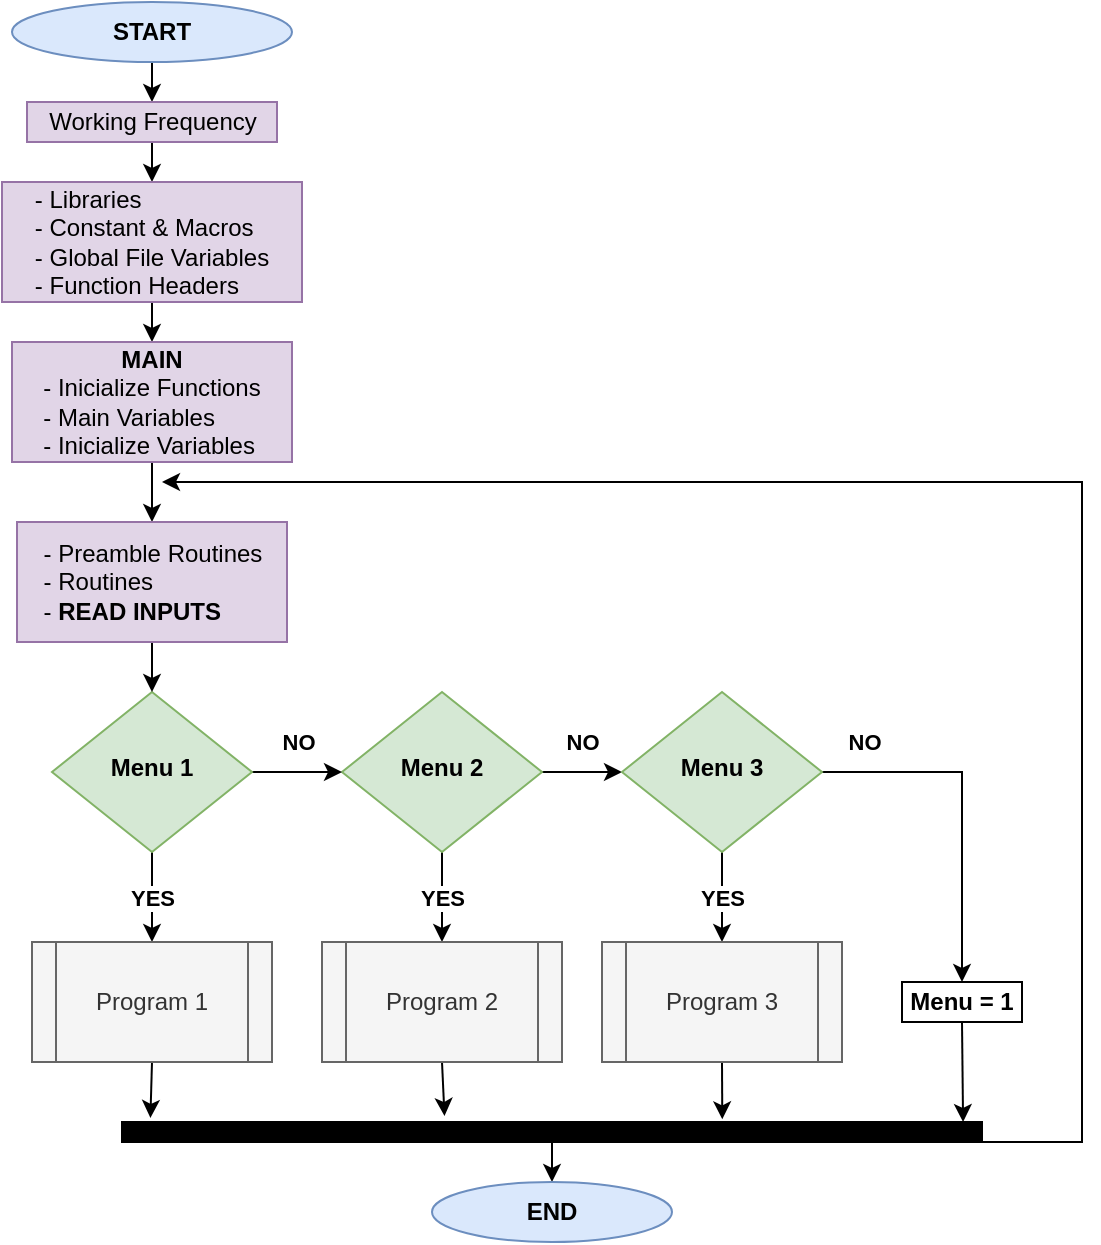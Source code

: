 <mxfile version="13.10.4" type="device"><diagram id="C5RBs43oDa-KdzZeNtuy" name="Page-1"><mxGraphModel dx="2017" dy="955" grid="1" gridSize="10" guides="1" tooltips="1" connect="1" arrows="1" fold="1" page="1" pageScale="1" pageWidth="827" pageHeight="1169" math="0" shadow="0"><root><mxCell id="WIyWlLk6GJQsqaUBKTNV-0"/><mxCell id="WIyWlLk6GJQsqaUBKTNV-1" parent="WIyWlLk6GJQsqaUBKTNV-0"/><mxCell id="zEfZ2qAIhiFN1E6vTMtc-9" value="&lt;b&gt;NO&lt;/b&gt;" style="edgeStyle=orthogonalEdgeStyle;rounded=0;orthogonalLoop=1;jettySize=auto;html=1;exitX=1;exitY=0.5;exitDx=0;exitDy=0;entryX=0;entryY=0.5;entryDx=0;entryDy=0;" edge="1" parent="WIyWlLk6GJQsqaUBKTNV-1" source="WIyWlLk6GJQsqaUBKTNV-6" target="zEfZ2qAIhiFN1E6vTMtc-5"><mxGeometry y="15" relative="1" as="geometry"><mxPoint as="offset"/></mxGeometry></mxCell><mxCell id="zEfZ2qAIhiFN1E6vTMtc-48" value="&lt;b&gt;YES&lt;/b&gt;" style="edgeStyle=none;rounded=0;orthogonalLoop=1;jettySize=auto;html=1;exitX=0.5;exitY=1;exitDx=0;exitDy=0;entryX=0.5;entryY=0;entryDx=0;entryDy=0;" edge="1" parent="WIyWlLk6GJQsqaUBKTNV-1" source="WIyWlLk6GJQsqaUBKTNV-6" target="zEfZ2qAIhiFN1E6vTMtc-11"><mxGeometry relative="1" as="geometry"/></mxCell><mxCell id="WIyWlLk6GJQsqaUBKTNV-6" value="&lt;b&gt;Menu 2&lt;/b&gt;" style="rhombus;whiteSpace=wrap;html=1;shadow=0;fontFamily=Helvetica;fontSize=12;align=center;strokeWidth=1;spacing=6;spacingTop=-4;fillColor=#d5e8d4;strokeColor=#82b366;" parent="WIyWlLk6GJQsqaUBKTNV-1" vertex="1"><mxGeometry x="210" y="385" width="100" height="80" as="geometry"/></mxCell><mxCell id="zEfZ2qAIhiFN1E6vTMtc-8" value="&lt;b&gt;NO&lt;/b&gt;" style="edgeStyle=orthogonalEdgeStyle;rounded=0;orthogonalLoop=1;jettySize=auto;html=1;exitX=1;exitY=0.5;exitDx=0;exitDy=0;entryX=0;entryY=0.5;entryDx=0;entryDy=0;" edge="1" parent="WIyWlLk6GJQsqaUBKTNV-1" source="WIyWlLk6GJQsqaUBKTNV-10" target="WIyWlLk6GJQsqaUBKTNV-6"><mxGeometry y="15" relative="1" as="geometry"><mxPoint as="offset"/></mxGeometry></mxCell><mxCell id="zEfZ2qAIhiFN1E6vTMtc-49" value="&lt;b&gt;YES&lt;/b&gt;" style="edgeStyle=none;rounded=0;orthogonalLoop=1;jettySize=auto;html=1;exitX=0.5;exitY=1;exitDx=0;exitDy=0;entryX=0.5;entryY=0;entryDx=0;entryDy=0;" edge="1" parent="WIyWlLk6GJQsqaUBKTNV-1" source="WIyWlLk6GJQsqaUBKTNV-10" target="zEfZ2qAIhiFN1E6vTMtc-10"><mxGeometry relative="1" as="geometry"/></mxCell><mxCell id="WIyWlLk6GJQsqaUBKTNV-10" value="&lt;b&gt;Menu 1&lt;/b&gt;" style="rhombus;whiteSpace=wrap;html=1;shadow=0;fontFamily=Helvetica;fontSize=12;align=center;strokeWidth=1;spacing=6;spacingTop=-4;fillColor=#d5e8d4;strokeColor=#82b366;" parent="WIyWlLk6GJQsqaUBKTNV-1" vertex="1"><mxGeometry x="65" y="385" width="100" height="80" as="geometry"/></mxCell><mxCell id="zEfZ2qAIhiFN1E6vTMtc-39" style="edgeStyle=orthogonalEdgeStyle;rounded=0;orthogonalLoop=1;jettySize=auto;html=1;exitX=0.5;exitY=1;exitDx=0;exitDy=0;entryX=0.5;entryY=0;entryDx=0;entryDy=0;" edge="1" parent="WIyWlLk6GJQsqaUBKTNV-1" source="zEfZ2qAIhiFN1E6vTMtc-0" target="zEfZ2qAIhiFN1E6vTMtc-1"><mxGeometry relative="1" as="geometry"/></mxCell><mxCell id="zEfZ2qAIhiFN1E6vTMtc-0" value="&lt;b&gt;START&lt;/b&gt;" style="ellipse;whiteSpace=wrap;html=1;fillColor=#dae8fc;strokeColor=#6c8ebf;" vertex="1" parent="WIyWlLk6GJQsqaUBKTNV-1"><mxGeometry x="45" y="40" width="140" height="30" as="geometry"/></mxCell><mxCell id="zEfZ2qAIhiFN1E6vTMtc-40" style="edgeStyle=orthogonalEdgeStyle;rounded=0;orthogonalLoop=1;jettySize=auto;html=1;exitX=0.5;exitY=1;exitDx=0;exitDy=0;entryX=0.5;entryY=0;entryDx=0;entryDy=0;" edge="1" parent="WIyWlLk6GJQsqaUBKTNV-1" source="zEfZ2qAIhiFN1E6vTMtc-1" target="zEfZ2qAIhiFN1E6vTMtc-2"><mxGeometry relative="1" as="geometry"/></mxCell><mxCell id="zEfZ2qAIhiFN1E6vTMtc-1" value="Working Frequency" style="rounded=0;whiteSpace=wrap;html=1;fillColor=#e1d5e7;strokeColor=#9673a6;" vertex="1" parent="WIyWlLk6GJQsqaUBKTNV-1"><mxGeometry x="52.5" y="90" width="125" height="20" as="geometry"/></mxCell><mxCell id="zEfZ2qAIhiFN1E6vTMtc-41" style="edgeStyle=orthogonalEdgeStyle;rounded=0;orthogonalLoop=1;jettySize=auto;html=1;exitX=0.5;exitY=1;exitDx=0;exitDy=0;entryX=0.5;entryY=0;entryDx=0;entryDy=0;" edge="1" parent="WIyWlLk6GJQsqaUBKTNV-1" source="zEfZ2qAIhiFN1E6vTMtc-2" target="zEfZ2qAIhiFN1E6vTMtc-3"><mxGeometry relative="1" as="geometry"/></mxCell><mxCell id="zEfZ2qAIhiFN1E6vTMtc-2" value="&lt;div align=&quot;left&quot;&gt;- Libraries&lt;/div&gt;&lt;div align=&quot;left&quot;&gt;- Constant &amp;amp; Macros&lt;/div&gt;&lt;div align=&quot;left&quot;&gt;- Global File Variables&lt;/div&gt;&lt;div align=&quot;left&quot;&gt;- Function Headers&lt;br&gt;&lt;/div&gt;" style="rounded=0;whiteSpace=wrap;html=1;fillColor=#e1d5e7;strokeColor=#9673a6;" vertex="1" parent="WIyWlLk6GJQsqaUBKTNV-1"><mxGeometry x="40" y="130" width="150" height="60" as="geometry"/></mxCell><mxCell id="zEfZ2qAIhiFN1E6vTMtc-42" style="edgeStyle=orthogonalEdgeStyle;rounded=0;orthogonalLoop=1;jettySize=auto;html=1;exitX=0.5;exitY=1;exitDx=0;exitDy=0;entryX=0.5;entryY=0;entryDx=0;entryDy=0;" edge="1" parent="WIyWlLk6GJQsqaUBKTNV-1" source="zEfZ2qAIhiFN1E6vTMtc-3" target="zEfZ2qAIhiFN1E6vTMtc-4"><mxGeometry relative="1" as="geometry"/></mxCell><mxCell id="zEfZ2qAIhiFN1E6vTMtc-3" value="&lt;div&gt;&lt;b&gt;MAIN&lt;br&gt;&lt;/b&gt;&lt;/div&gt;&lt;div&gt;&lt;div align=&quot;left&quot;&gt;- Inicialize Functions&lt;br&gt;&lt;/div&gt;&lt;/div&gt;&lt;div align=&quot;left&quot;&gt;- Main Variables&lt;/div&gt;&lt;div align=&quot;left&quot;&gt;- Inicialize Variables&lt;/div&gt;" style="rounded=0;whiteSpace=wrap;html=1;fillColor=#e1d5e7;strokeColor=#9673a6;" vertex="1" parent="WIyWlLk6GJQsqaUBKTNV-1"><mxGeometry x="45" y="210" width="140" height="60" as="geometry"/></mxCell><mxCell id="zEfZ2qAIhiFN1E6vTMtc-43" style="edgeStyle=orthogonalEdgeStyle;rounded=0;orthogonalLoop=1;jettySize=auto;html=1;exitX=0.5;exitY=1;exitDx=0;exitDy=0;entryX=0.5;entryY=0;entryDx=0;entryDy=0;" edge="1" parent="WIyWlLk6GJQsqaUBKTNV-1" source="zEfZ2qAIhiFN1E6vTMtc-4" target="WIyWlLk6GJQsqaUBKTNV-10"><mxGeometry relative="1" as="geometry"/></mxCell><mxCell id="zEfZ2qAIhiFN1E6vTMtc-4" value="&lt;div align=&quot;left&quot;&gt;- Preamble Routines&lt;/div&gt;&lt;div align=&quot;left&quot;&gt;- Routines&lt;/div&gt;&lt;div align=&quot;left&quot;&gt;- &lt;b&gt;READ INPUTS&lt;/b&gt;&lt;br&gt;&lt;/div&gt;" style="rounded=0;whiteSpace=wrap;html=1;fillColor=#e1d5e7;strokeColor=#9673a6;" vertex="1" parent="WIyWlLk6GJQsqaUBKTNV-1"><mxGeometry x="47.5" y="300" width="135" height="60" as="geometry"/></mxCell><mxCell id="zEfZ2qAIhiFN1E6vTMtc-28" style="edgeStyle=orthogonalEdgeStyle;rounded=0;orthogonalLoop=1;jettySize=auto;html=1;exitX=1;exitY=0.5;exitDx=0;exitDy=0;entryX=0.5;entryY=0;entryDx=0;entryDy=0;" edge="1" parent="WIyWlLk6GJQsqaUBKTNV-1" source="zEfZ2qAIhiFN1E6vTMtc-5" target="zEfZ2qAIhiFN1E6vTMtc-16"><mxGeometry relative="1" as="geometry"/></mxCell><mxCell id="zEfZ2qAIhiFN1E6vTMtc-29" value="&lt;b&gt;NO&lt;/b&gt;" style="edgeLabel;html=1;align=center;verticalAlign=middle;resizable=0;points=[];" vertex="1" connectable="0" parent="zEfZ2qAIhiFN1E6vTMtc-28"><mxGeometry x="-0.662" relative="1" as="geometry"><mxPoint x="-9.17" y="-15" as="offset"/></mxGeometry></mxCell><mxCell id="zEfZ2qAIhiFN1E6vTMtc-50" value="&lt;b&gt;YES&lt;/b&gt;" style="edgeStyle=none;rounded=0;orthogonalLoop=1;jettySize=auto;html=1;exitX=0.5;exitY=1;exitDx=0;exitDy=0;entryX=0.5;entryY=0;entryDx=0;entryDy=0;" edge="1" parent="WIyWlLk6GJQsqaUBKTNV-1" source="zEfZ2qAIhiFN1E6vTMtc-5" target="zEfZ2qAIhiFN1E6vTMtc-12"><mxGeometry relative="1" as="geometry"/></mxCell><mxCell id="zEfZ2qAIhiFN1E6vTMtc-5" value="&lt;b&gt;Menu 3&lt;br&gt;&lt;/b&gt;" style="rhombus;whiteSpace=wrap;html=1;shadow=0;fontFamily=Helvetica;fontSize=12;align=center;strokeWidth=1;spacing=6;spacingTop=-4;fillColor=#d5e8d4;strokeColor=#82b366;" vertex="1" parent="WIyWlLk6GJQsqaUBKTNV-1"><mxGeometry x="350" y="385" width="100" height="80" as="geometry"/></mxCell><mxCell id="zEfZ2qAIhiFN1E6vTMtc-57" style="edgeStyle=none;rounded=0;orthogonalLoop=1;jettySize=auto;html=1;exitX=0.5;exitY=1;exitDx=0;exitDy=0;entryX=0.033;entryY=-0.205;entryDx=0;entryDy=0;entryPerimeter=0;" edge="1" parent="WIyWlLk6GJQsqaUBKTNV-1" source="zEfZ2qAIhiFN1E6vTMtc-10" target="zEfZ2qAIhiFN1E6vTMtc-51"><mxGeometry relative="1" as="geometry"/></mxCell><mxCell id="zEfZ2qAIhiFN1E6vTMtc-10" value="Program 1" style="shape=process;whiteSpace=wrap;html=1;backgroundOutline=1;fillColor=#f5f5f5;strokeColor=#666666;fontColor=#333333;" vertex="1" parent="WIyWlLk6GJQsqaUBKTNV-1"><mxGeometry x="55" y="510" width="120" height="60" as="geometry"/></mxCell><mxCell id="zEfZ2qAIhiFN1E6vTMtc-58" style="edgeStyle=none;rounded=0;orthogonalLoop=1;jettySize=auto;html=1;exitX=0.5;exitY=1;exitDx=0;exitDy=0;entryX=0.375;entryY=-0.3;entryDx=0;entryDy=0;entryPerimeter=0;" edge="1" parent="WIyWlLk6GJQsqaUBKTNV-1" source="zEfZ2qAIhiFN1E6vTMtc-11" target="zEfZ2qAIhiFN1E6vTMtc-51"><mxGeometry relative="1" as="geometry"/></mxCell><mxCell id="zEfZ2qAIhiFN1E6vTMtc-11" value="Program 2" style="shape=process;whiteSpace=wrap;html=1;backgroundOutline=1;fillColor=#f5f5f5;strokeColor=#666666;fontColor=#333333;" vertex="1" parent="WIyWlLk6GJQsqaUBKTNV-1"><mxGeometry x="200" y="510" width="120" height="60" as="geometry"/></mxCell><mxCell id="zEfZ2qAIhiFN1E6vTMtc-59" style="edgeStyle=none;rounded=0;orthogonalLoop=1;jettySize=auto;html=1;exitX=0.5;exitY=1;exitDx=0;exitDy=0;entryX=0.698;entryY=-0.133;entryDx=0;entryDy=0;entryPerimeter=0;" edge="1" parent="WIyWlLk6GJQsqaUBKTNV-1" source="zEfZ2qAIhiFN1E6vTMtc-12" target="zEfZ2qAIhiFN1E6vTMtc-51"><mxGeometry relative="1" as="geometry"><mxPoint x="400" y="628" as="targetPoint"/></mxGeometry></mxCell><mxCell id="zEfZ2qAIhiFN1E6vTMtc-12" value="Program 3" style="shape=process;whiteSpace=wrap;html=1;backgroundOutline=1;fillColor=#f5f5f5;strokeColor=#666666;fontColor=#333333;" vertex="1" parent="WIyWlLk6GJQsqaUBKTNV-1"><mxGeometry x="340" y="510" width="120" height="60" as="geometry"/></mxCell><mxCell id="zEfZ2qAIhiFN1E6vTMtc-38" style="rounded=0;orthogonalLoop=1;jettySize=auto;html=1;exitX=0.5;exitY=1;exitDx=0;exitDy=0;movable=0;resizable=0;rotatable=0;deletable=0;editable=0;connectable=0;entryX=0.978;entryY=0;entryDx=0;entryDy=0;entryPerimeter=0;" edge="1" parent="WIyWlLk6GJQsqaUBKTNV-1" source="zEfZ2qAIhiFN1E6vTMtc-16" target="zEfZ2qAIhiFN1E6vTMtc-51"><mxGeometry relative="1" as="geometry"><mxPoint x="640" y="880" as="targetPoint"/><Array as="points"/></mxGeometry></mxCell><mxCell id="zEfZ2qAIhiFN1E6vTMtc-16" value="&lt;b&gt;Menu = 1&lt;/b&gt;" style="rounded=0;whiteSpace=wrap;html=1;" vertex="1" parent="WIyWlLk6GJQsqaUBKTNV-1"><mxGeometry x="490" y="530" width="60" height="20" as="geometry"/></mxCell><mxCell id="zEfZ2qAIhiFN1E6vTMtc-56" style="rounded=0;orthogonalLoop=1;jettySize=auto;html=1;exitX=0.5;exitY=1;exitDx=0;exitDy=0;entryX=0.5;entryY=0;entryDx=0;entryDy=0;" edge="1" parent="WIyWlLk6GJQsqaUBKTNV-1" source="zEfZ2qAIhiFN1E6vTMtc-51" target="zEfZ2qAIhiFN1E6vTMtc-17"><mxGeometry relative="1" as="geometry"/></mxCell><mxCell id="zEfZ2qAIhiFN1E6vTMtc-17" value="&lt;b&gt;END&lt;/b&gt;" style="ellipse;whiteSpace=wrap;html=1;fillColor=#dae8fc;strokeColor=#6c8ebf;" vertex="1" parent="WIyWlLk6GJQsqaUBKTNV-1"><mxGeometry x="255" y="630" width="120" height="30" as="geometry"/></mxCell><mxCell id="zEfZ2qAIhiFN1E6vTMtc-60" style="edgeStyle=orthogonalEdgeStyle;rounded=0;orthogonalLoop=1;jettySize=auto;html=1;exitX=1;exitY=0.25;exitDx=0;exitDy=0;" edge="1" parent="WIyWlLk6GJQsqaUBKTNV-1" source="zEfZ2qAIhiFN1E6vTMtc-51"><mxGeometry relative="1" as="geometry"><mxPoint x="120" y="280" as="targetPoint"/><Array as="points"><mxPoint x="530" y="610"/><mxPoint x="580" y="610"/><mxPoint x="580" y="280"/></Array></mxGeometry></mxCell><mxCell id="zEfZ2qAIhiFN1E6vTMtc-51" value="" style="rounded=0;whiteSpace=wrap;html=1;fillColor=#000000;" vertex="1" parent="WIyWlLk6GJQsqaUBKTNV-1"><mxGeometry x="100" y="600" width="430" height="10" as="geometry"/></mxCell><mxCell id="zEfZ2qAIhiFN1E6vTMtc-62" style="edgeStyle=none;rounded=0;orthogonalLoop=1;jettySize=auto;html=1;exitX=0.5;exitY=1;exitDx=0;exitDy=0;" edge="1" parent="WIyWlLk6GJQsqaUBKTNV-1" source="zEfZ2qAIhiFN1E6vTMtc-3" target="zEfZ2qAIhiFN1E6vTMtc-3"><mxGeometry relative="1" as="geometry"/></mxCell></root></mxGraphModel></diagram></mxfile>